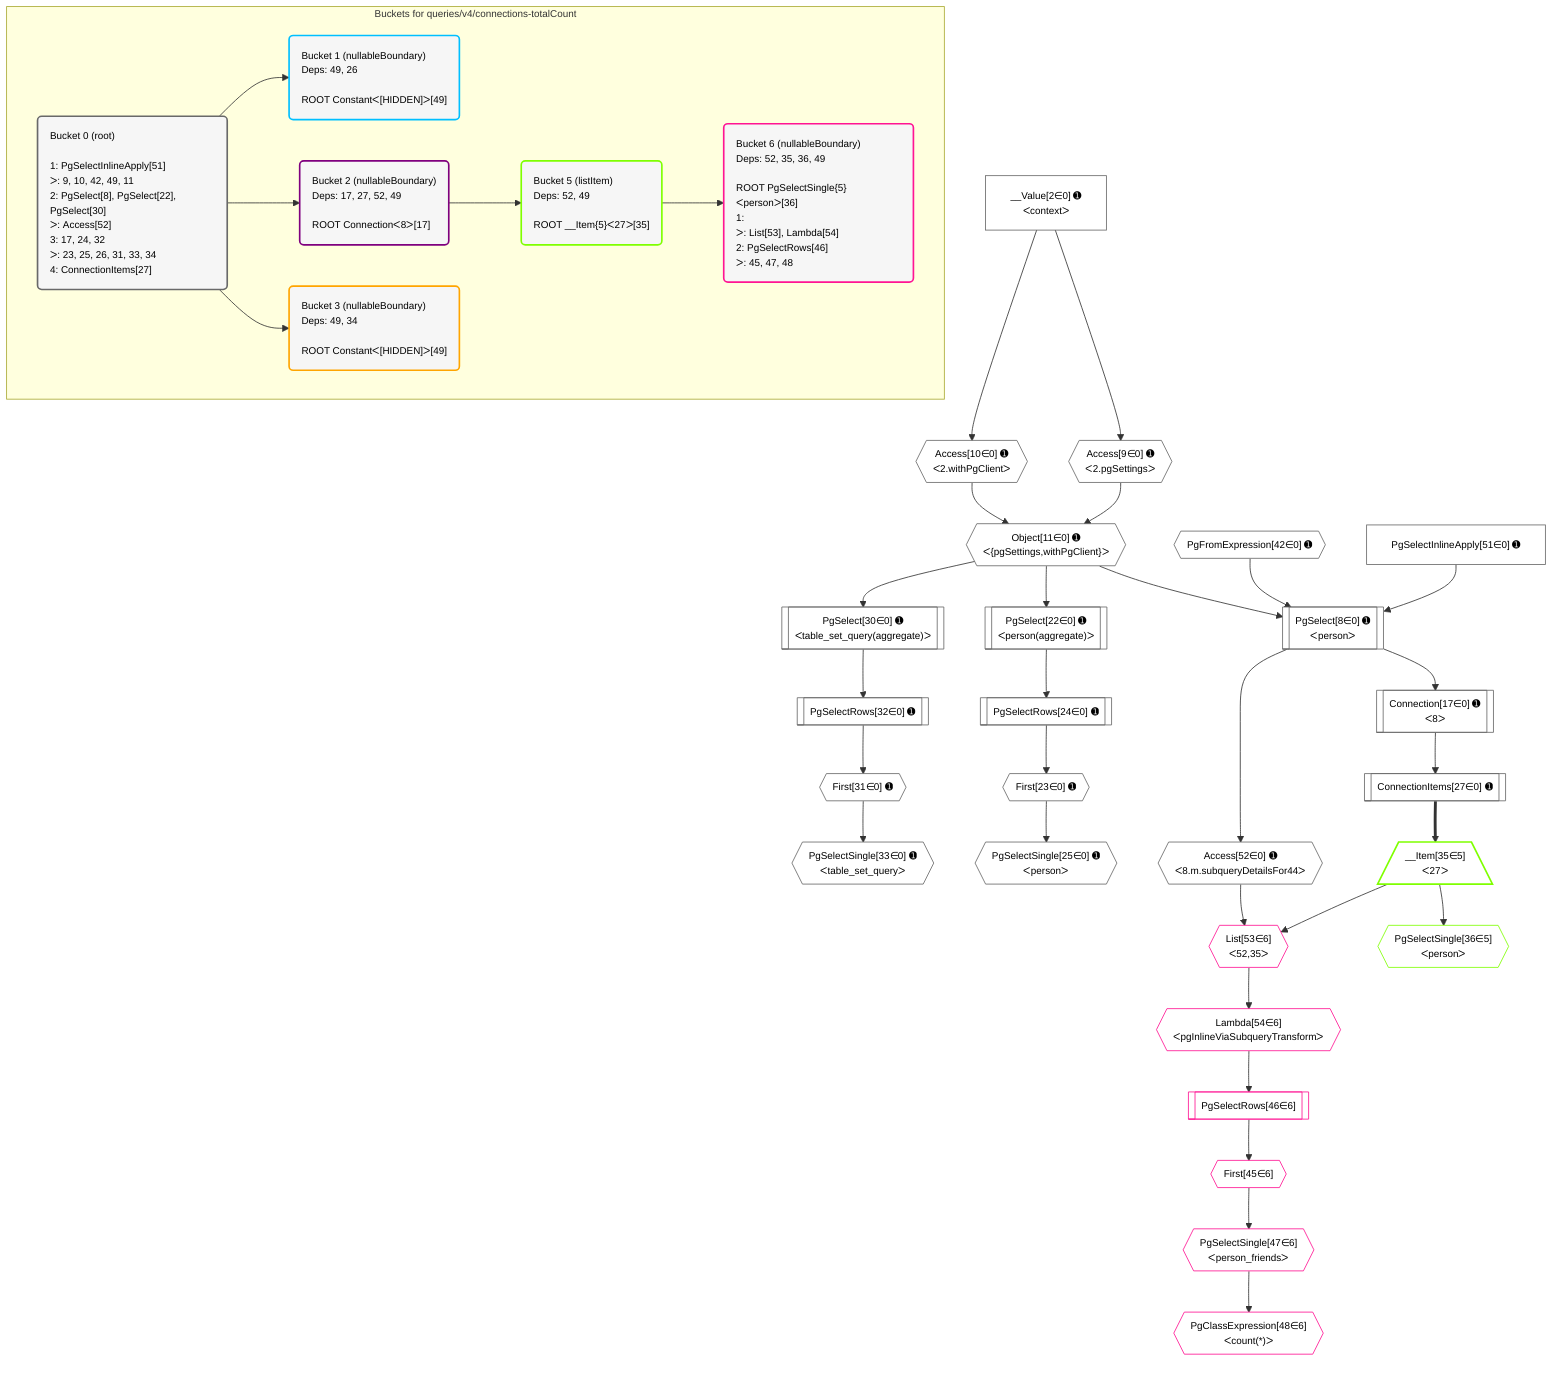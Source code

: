 %%{init: {'themeVariables': { 'fontSize': '12px'}}}%%
graph TD
    classDef path fill:#eee,stroke:#000,color:#000
    classDef plan fill:#fff,stroke-width:1px,color:#000
    classDef itemplan fill:#fff,stroke-width:2px,color:#000
    classDef unbatchedplan fill:#dff,stroke-width:1px,color:#000
    classDef sideeffectplan fill:#fcc,stroke-width:2px,color:#000
    classDef bucket fill:#f6f6f6,color:#000,stroke-width:2px,text-align:left

    subgraph "Buckets for queries/v4/connections-totalCount"
    Bucket0("Bucket 0 (root)<br /><br />1: PgSelectInlineApply[51]<br />ᐳ: 9, 10, 42, 49, 11<br />2: PgSelect[8], PgSelect[22], PgSelect[30]<br />ᐳ: Access[52]<br />3: 17, 24, 32<br />ᐳ: 23, 25, 26, 31, 33, 34<br />4: ConnectionItems[27]"):::bucket
    Bucket1("Bucket 1 (nullableBoundary)<br />Deps: 49, 26<br /><br />ROOT Constantᐸ[HIDDEN]ᐳ[49]"):::bucket
    Bucket2("Bucket 2 (nullableBoundary)<br />Deps: 17, 27, 52, 49<br /><br />ROOT Connectionᐸ8ᐳ[17]"):::bucket
    Bucket3("Bucket 3 (nullableBoundary)<br />Deps: 49, 34<br /><br />ROOT Constantᐸ[HIDDEN]ᐳ[49]"):::bucket
    Bucket5("Bucket 5 (listItem)<br />Deps: 52, 49<br /><br />ROOT __Item{5}ᐸ27ᐳ[35]"):::bucket
    Bucket6("Bucket 6 (nullableBoundary)<br />Deps: 52, 35, 36, 49<br /><br />ROOT PgSelectSingle{5}ᐸpersonᐳ[36]<br />1: <br />ᐳ: List[53], Lambda[54]<br />2: PgSelectRows[46]<br />ᐳ: 45, 47, 48"):::bucket
    end
    Bucket0 --> Bucket1 & Bucket2 & Bucket3
    Bucket2 --> Bucket5
    Bucket5 --> Bucket6

    %% plan dependencies
    PgSelect8[["PgSelect[8∈0] ➊<br />ᐸpersonᐳ"]]:::plan
    Object11{{"Object[11∈0] ➊<br />ᐸ{pgSettings,withPgClient}ᐳ"}}:::plan
    PgFromExpression42{{"PgFromExpression[42∈0] ➊"}}:::plan
    PgSelectInlineApply51["PgSelectInlineApply[51∈0] ➊"]:::plan
    Object11 & PgFromExpression42 & PgSelectInlineApply51 --> PgSelect8
    Access9{{"Access[9∈0] ➊<br />ᐸ2.pgSettingsᐳ"}}:::plan
    Access10{{"Access[10∈0] ➊<br />ᐸ2.withPgClientᐳ"}}:::plan
    Access9 & Access10 --> Object11
    __Value2["__Value[2∈0] ➊<br />ᐸcontextᐳ"]:::plan
    __Value2 --> Access9
    __Value2 --> Access10
    Connection17[["Connection[17∈0] ➊<br />ᐸ8ᐳ"]]:::plan
    PgSelect8 --> Connection17
    PgSelect22[["PgSelect[22∈0] ➊<br />ᐸperson(aggregate)ᐳ"]]:::plan
    Object11 --> PgSelect22
    First23{{"First[23∈0] ➊"}}:::plan
    PgSelectRows24[["PgSelectRows[24∈0] ➊"]]:::plan
    PgSelectRows24 --> First23
    PgSelect22 --> PgSelectRows24
    PgSelectSingle25{{"PgSelectSingle[25∈0] ➊<br />ᐸpersonᐳ"}}:::plan
    First23 --> PgSelectSingle25
    ConnectionItems27[["ConnectionItems[27∈0] ➊"]]:::plan
    Connection17 --> ConnectionItems27
    PgSelect30[["PgSelect[30∈0] ➊<br />ᐸtable_set_query(aggregate)ᐳ"]]:::plan
    Object11 --> PgSelect30
    First31{{"First[31∈0] ➊"}}:::plan
    PgSelectRows32[["PgSelectRows[32∈0] ➊"]]:::plan
    PgSelectRows32 --> First31
    PgSelect30 --> PgSelectRows32
    PgSelectSingle33{{"PgSelectSingle[33∈0] ➊<br />ᐸtable_set_queryᐳ"}}:::plan
    First31 --> PgSelectSingle33
    Access52{{"Access[52∈0] ➊<br />ᐸ8.m.subqueryDetailsFor44ᐳ"}}:::plan
    PgSelect8 --> Access52
    __Item35[/"__Item[35∈5]<br />ᐸ27ᐳ"\]:::itemplan
    ConnectionItems27 ==> __Item35
    PgSelectSingle36{{"PgSelectSingle[36∈5]<br />ᐸpersonᐳ"}}:::plan
    __Item35 --> PgSelectSingle36
    List53{{"List[53∈6]<br />ᐸ52,35ᐳ"}}:::plan
    Access52 & __Item35 --> List53
    First45{{"First[45∈6]"}}:::plan
    PgSelectRows46[["PgSelectRows[46∈6]"]]:::plan
    PgSelectRows46 --> First45
    Lambda54{{"Lambda[54∈6]<br />ᐸpgInlineViaSubqueryTransformᐳ"}}:::plan
    Lambda54 --> PgSelectRows46
    PgSelectSingle47{{"PgSelectSingle[47∈6]<br />ᐸperson_friendsᐳ"}}:::plan
    First45 --> PgSelectSingle47
    PgClassExpression48{{"PgClassExpression[48∈6]<br />ᐸcount(*)ᐳ"}}:::plan
    PgSelectSingle47 --> PgClassExpression48
    List53 --> Lambda54

    %% define steps
    classDef bucket0 stroke:#696969
    class Bucket0,__Value2,PgSelect8,Access9,Access10,Object11,Connection17,PgSelect22,First23,PgSelectRows24,PgSelectSingle25,ConnectionItems27,PgSelect30,First31,PgSelectRows32,PgSelectSingle33,PgFromExpression42,PgSelectInlineApply51,Access52 bucket0
    classDef bucket1 stroke:#00bfff
    class Bucket1 bucket1
    classDef bucket2 stroke:#7f007f
    class Bucket2 bucket2
    classDef bucket3 stroke:#ffa500
    class Bucket3 bucket3
    classDef bucket5 stroke:#7fff00
    class Bucket5,__Item35,PgSelectSingle36 bucket5
    classDef bucket6 stroke:#ff1493
    class Bucket6,First45,PgSelectRows46,PgSelectSingle47,PgClassExpression48,List53,Lambda54 bucket6